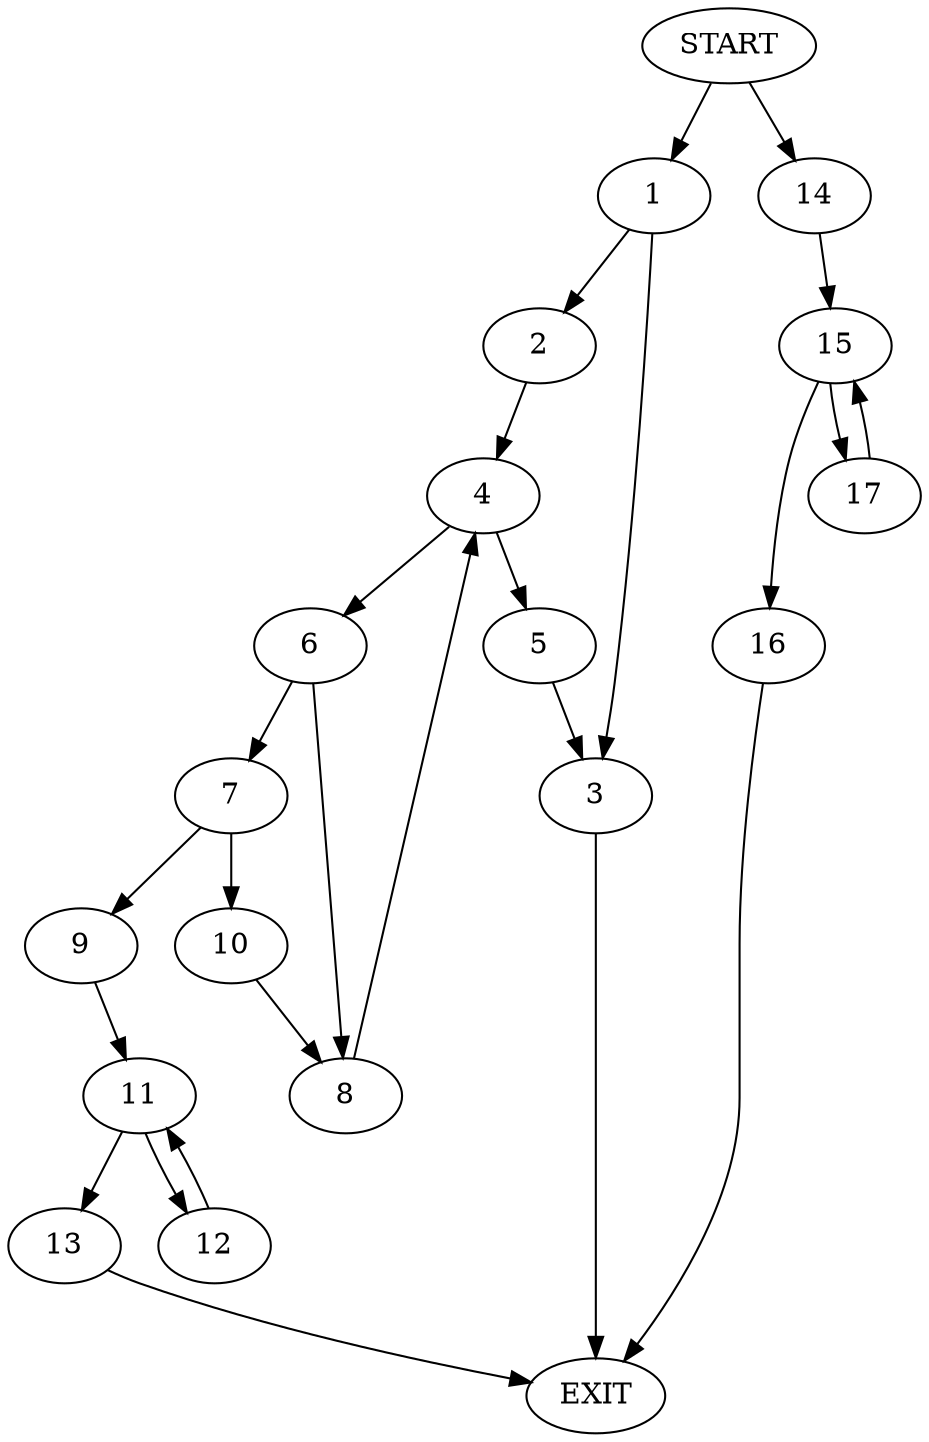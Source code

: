 digraph {
0 [label="START"]
18 [label="EXIT"]
0 -> 1
1 -> 2
1 -> 3
3 -> 18
2 -> 4
4 -> 5
4 -> 6
5 -> 3
6 -> 7
6 -> 8
7 -> 9
7 -> 10
8 -> 4
10 -> 8
9 -> 11
11 -> 12
11 -> 13
13 -> 18
12 -> 11
0 -> 14
14 -> 15
15 -> 16
15 -> 17
17 -> 15
16 -> 18
}
